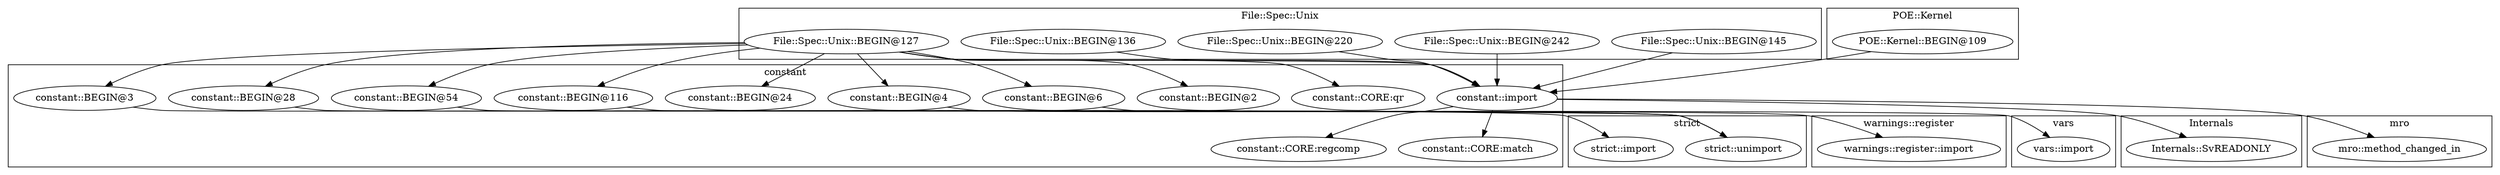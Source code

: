 digraph {
graph [overlap=false]
subgraph cluster_constant {
	label="constant";
	"constant::CORE:regcomp";
	"constant::CORE:match";
	"constant::BEGIN@116";
	"constant::BEGIN@54";
	"constant::BEGIN@28";
	"constant::BEGIN@4";
	"constant::BEGIN@3";
	"constant::CORE:qr";
	"constant::BEGIN@2";
	"constant::BEGIN@6";
	"constant::BEGIN@24";
	"constant::import";
}
subgraph cluster_Internals {
	label="Internals";
	"Internals::SvREADONLY";
}
subgraph cluster_File_Spec_Unix {
	label="File::Spec::Unix";
	"File::Spec::Unix::BEGIN@220";
	"File::Spec::Unix::BEGIN@136";
	"File::Spec::Unix::BEGIN@145";
	"File::Spec::Unix::BEGIN@242";
	"File::Spec::Unix::BEGIN@127";
}
subgraph cluster_strict {
	label="strict";
	"strict::import";
	"strict::unimport";
}
subgraph cluster_POE_Kernel {
	label="POE::Kernel";
	"POE::Kernel::BEGIN@109";
}
subgraph cluster_warnings_register {
	label="warnings::register";
	"warnings::register::import";
}
subgraph cluster_vars {
	label="vars";
	"vars::import";
}
subgraph cluster_mro {
	label="mro";
	"mro::method_changed_in";
}
"File::Spec::Unix::BEGIN@127" -> "constant::BEGIN@2";
"constant::BEGIN@6" -> "vars::import";
"File::Spec::Unix::BEGIN@127" -> "constant::BEGIN@116";
"File::Spec::Unix::BEGIN@127" -> "constant::CORE:qr";
"File::Spec::Unix::BEGIN@127" -> "constant::BEGIN@6";
"File::Spec::Unix::BEGIN@127" -> "constant::BEGIN@3";
"File::Spec::Unix::BEGIN@127" -> "constant::BEGIN@24";
"File::Spec::Unix::BEGIN@127" -> "constant::BEGIN@4";
"constant::BEGIN@3" -> "strict::import";
"File::Spec::Unix::BEGIN@136" -> "constant::import";
"File::Spec::Unix::BEGIN@220" -> "constant::import";
"POE::Kernel::BEGIN@109" -> "constant::import";
"File::Spec::Unix::BEGIN@127" -> "constant::import";
"File::Spec::Unix::BEGIN@242" -> "constant::import";
"File::Spec::Unix::BEGIN@145" -> "constant::import";
"constant::import" -> "constant::CORE:match";
"constant::import" -> "constant::CORE:regcomp";
"constant::BEGIN@116" -> "strict::unimport";
"constant::BEGIN@28" -> "strict::unimport";
"constant::BEGIN@54" -> "strict::unimport";
"constant::import" -> "Internals::SvREADONLY";
"File::Spec::Unix::BEGIN@127" -> "constant::BEGIN@28";
"constant::BEGIN@4" -> "warnings::register::import";
"File::Spec::Unix::BEGIN@127" -> "constant::BEGIN@54";
"constant::import" -> "mro::method_changed_in";
}
